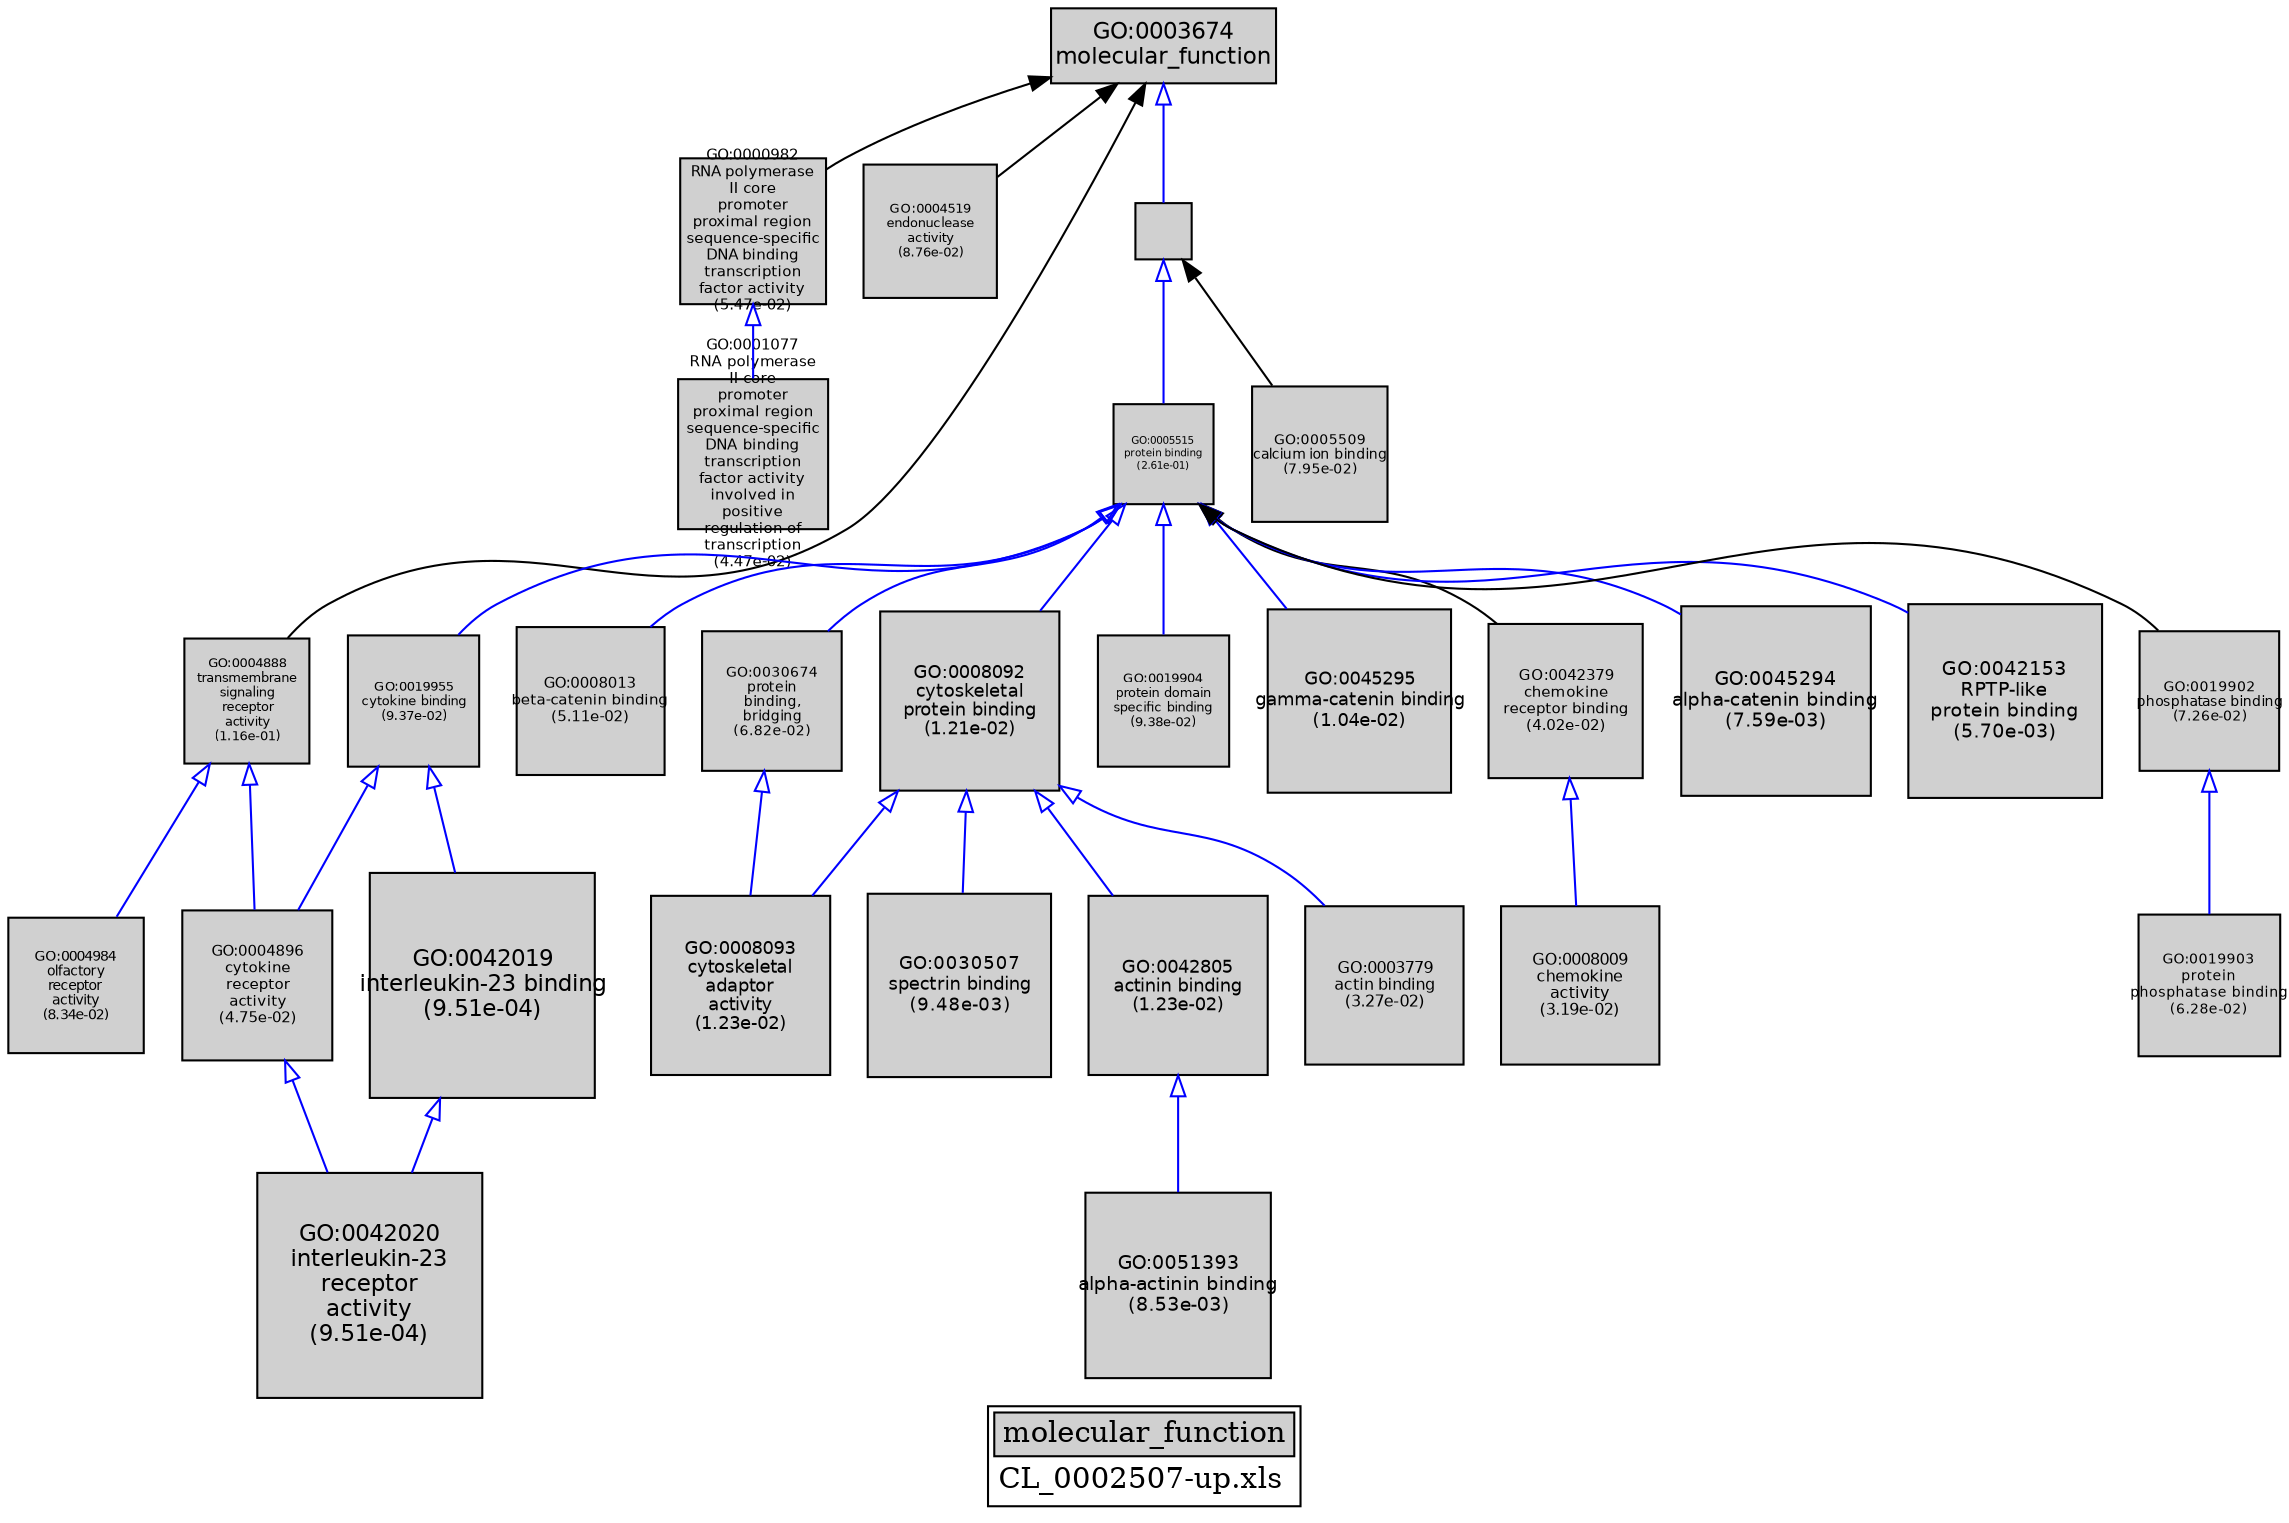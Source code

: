 digraph "molecular_function" {
graph [ bgcolor = "#FFFFFF", label = <<TABLE COLOR="black" BGCOLOR="white"><TR><TD COLSPAN="2" BGCOLOR="#D0D0D0"><FONT COLOR="black">molecular_function</FONT></TD></TR><TR><TD BORDER="0">CL_0002507-up.xls</TD></TR></TABLE>> ];
node [ fontname = "Helvetica" ];

subgraph "nodes" {

node [ style = "filled", fixedsize = "true", width = 1, shape = "box", fontsize = 9, fillcolor = "#D0D0D0", fontcolor = "black", color = "black" ];

"GO:0001077" [ URL = "#GO:0001077", label = <<TABLE BORDER="0"><TR><TD>GO:0001077<BR/>RNA polymerase<BR/>II core<BR/>promoter<BR/>proximal region<BR/>sequence-specific<BR/>DNA binding<BR/>transcription<BR/>factor activity<BR/>involved in<BR/>positive<BR/>regulation of<BR/>transcription<BR/>(4.47e-02)</TD></TR></TABLE>>, width = 1.00514618327, shape = "box", fontsize = 7.23705251952, height = 1.00514618327 ];
"GO:0008013" [ URL = "#GO:0008013", label = <<TABLE BORDER="0"><TR><TD>GO:0008013<BR/>beta-catenin binding<BR/>(5.11e-02)</TD></TR></TABLE>>, width = 0.983606217074, shape = "box", fontsize = 7.08196476293, height = 0.983606217074 ];
"GO:0008093" [ URL = "#GO:0008093", label = <<TABLE BORDER="0"><TR><TD>GO:0008093<BR/>cytoskeletal<BR/>adaptor<BR/>activity<BR/>(1.23e-02)</TD></TR></TABLE>>, width = 1.19411404946, shape = "box", fontsize = 8.5976211561, height = 1.19411404946 ];
"GO:0008092" [ URL = "#GO:0008092", label = <<TABLE BORDER="0"><TR><TD>GO:0008092<BR/>cytoskeletal<BR/>protein binding<BR/>(1.21e-02)</TD></TR></TABLE>>, width = 1.19604355092, shape = "box", fontsize = 8.61151356662, height = 1.19604355092 ];
"GO:0030674" [ URL = "#GO:0030674", label = <<TABLE BORDER="0"><TR><TD>GO:0030674<BR/>protein<BR/>binding,<BR/>bridging<BR/>(6.82e-02)</TD></TR></TABLE>>, width = 0.935217871272, shape = "box", fontsize = 6.73356867316, height = 0.935217871272 ];
"GO:0004984" [ URL = "#GO:0004984", label = <<TABLE BORDER="0"><TR><TD>GO:0004984<BR/>olfactory<BR/>receptor<BR/>activity<BR/>(8.34e-02)</TD></TR></TABLE>>, width = 0.899895815436, shape = "box", fontsize = 6.47924987114, height = 0.899895815436 ];
"GO:0005509" [ URL = "#GO:0005509", label = <<TABLE BORDER="0"><TR><TD>GO:0005509<BR/>calcium ion binding<BR/>(7.95e-02)</TD></TR></TABLE>>, width = 0.908298467663, shape = "box", fontsize = 6.53974896717, height = 0.908298467663 ];
"GO:0004896" [ URL = "#GO:0004896", label = <<TABLE BORDER="0"><TR><TD>GO:0004896<BR/>cytokine<BR/>receptor<BR/>activity<BR/>(4.75e-02)</TD></TR></TABLE>>, width = 0.995602910743, shape = "box", fontsize = 7.16834095735, height = 0.995602910743 ];
"GO:0019904" [ URL = "#GO:0019904", label = <<TABLE BORDER="0"><TR><TD>GO:0019904<BR/>protein domain<BR/>specific binding<BR/>(9.38e-02)</TD></TR></TABLE>>, width = 0.878633192754, shape = "box", fontsize = 6.32615898783, height = 0.878633192754 ];
"GO:0004519" [ URL = "#GO:0004519", label = <<TABLE BORDER="0"><TR><TD>GO:0004519<BR/>endonuclease<BR/>activity<BR/>(8.76e-02)</TD></TR></TABLE>>, width = 0.891030854232, shape = "box", fontsize = 6.41542215047, height = 0.891030854232 ];
"GO:0051393" [ URL = "#GO:0051393", label = <<TABLE BORDER="0"><TR><TD>GO:0051393<BR/>alpha-actinin binding<BR/>(8.53e-03)</TD></TR></TABLE>>, width = 1.24246956669, shape = "box", fontsize = 8.94578088019, height = 1.24246956669 ];
"GO:0008009" [ URL = "#GO:0008009", label = <<TABLE BORDER="0"><TR><TD>GO:0008009<BR/>chemokine<BR/>activity<BR/>(3.19e-02)</TD></TR></TABLE>>, width = 1.0579972829, shape = "box", fontsize = 7.61758043687, height = 1.0579972829 ];
"GO:0019903" [ URL = "#GO:0019903", label = <<TABLE BORDER="0"><TR><TD>GO:0019903<BR/>protein<BR/>phosphatase binding<BR/>(6.28e-02)</TD></TR></TABLE>>, width = 0.949214745766, shape = "box", fontsize = 6.83434616951, height = 0.949214745766 ];
"GO:0019955" [ URL = "#GO:0019955", label = <<TABLE BORDER="0"><TR><TD>GO:0019955<BR/>cytokine binding<BR/>(9.37e-02)</TD></TR></TABLE>>, width = 0.878784576516, shape = "box", fontsize = 6.32724895092, height = 0.878784576516 ];
"GO:0004888" [ URL = "#GO:0004888", label = <<TABLE BORDER="0"><TR><TD>GO:0004888<BR/>transmembrane<BR/>signaling<BR/>receptor<BR/>activity<BR/>(1.16e-01)</TD></TR></TABLE>>, width = 0.839524268101, shape = "box", fontsize = 6.04457473033, height = 0.839524268101 ];
"GO:0030507" [ URL = "#GO:0030507", label = <<TABLE BORDER="0"><TR><TD>GO:0030507<BR/>spectrin binding<BR/>(9.48e-03)</TD></TR></TABLE>>, width = 1.22880081619, shape = "box", fontsize = 8.84736587654, height = 1.22880081619 ];
"GO:0045295" [ URL = "#GO:0045295", label = <<TABLE BORDER="0"><TR><TD>GO:0045295<BR/>gamma-catenin binding<BR/>(1.04e-02)</TD></TR></TABLE>>, width = 1.21630917424, shape = "box", fontsize = 8.75742605456, height = 1.21630917424 ];
"GO:0042805" [ URL = "#GO:0042805", label = <<TABLE BORDER="0"><TR><TD>GO:0042805<BR/>actinin binding<BR/>(1.23e-02)</TD></TR></TABLE>>, width = 1.19411404946, shape = "box", fontsize = 8.5976211561, height = 1.19411404946 ];
"GO:0003674" [ URL = "#GO:0003674", label = <<TABLE BORDER="0"><TR><TD>GO:0003674<BR/>molecular_function</TD></TR></TABLE>>, width = 1.5, shape = "box", fontsize = 10.8 ];
"GO:0003779" [ URL = "#GO:0003779", label = <<TABLE BORDER="0"><TR><TD>GO:0003779<BR/>actin binding<BR/>(3.27e-02)</TD></TR></TABLE>>, width = 1.05427558042, shape = "box", fontsize = 7.59078417901, height = 1.05427558042 ];
"GO:0000982" [ URL = "#GO:0000982", label = <<TABLE BORDER="0"><TR><TD>GO:0000982<BR/>RNA polymerase<BR/>II core<BR/>promoter<BR/>proximal region<BR/>sequence-specific<BR/>DNA binding<BR/>transcription<BR/>factor activity<BR/>(5.47e-02)</TD></TR></TABLE>>, width = 0.972339657972, shape = "box", fontsize = 7.0008455374, height = 0.972339657972 ];
"GO:0042379" [ URL = "#GO:0042379", label = <<TABLE BORDER="0"><TR><TD>GO:0042379<BR/>chemokine<BR/>receptor binding<BR/>(4.02e-02)</TD></TR></TABLE>>, width = 1.02226515601, shape = "box", fontsize = 7.36030912324, height = 1.02226515601 ];
"GO:0005515" [ URL = "#GO:0005515", label = <<TABLE BORDER="0"><TR><TD>GO:0005515<BR/>protein binding<BR/>(2.61e-01)</TD></TR></TABLE>>, width = 0.665249180333, shape = "box", fontsize = 5.0, height = 0.665249180333 ];
"GO:0045294" [ URL = "#GO:0045294", label = <<TABLE BORDER="0"><TR><TD>GO:0045294<BR/>alpha-catenin binding<BR/>(7.59e-03)</TD></TR></TABLE>>, width = 1.25758072442, shape = "box", fontsize = 9.05458121584, height = 1.25758072442 ];
"GO:0042019" [ URL = "#GO:0042019", label = <<TABLE BORDER="0"><TR><TD>GO:0042019<BR/>interleukin-23 binding<BR/>(9.51e-04)</TD></TR></TABLE>>, width = 1.5, shape = "box", fontsize = 10.8, height = 1.5 ];
"GO:0005488" [ URL = "#GO:0005488", label = "", width = 0.37077929017, shape = "box", height = 0.37077929017 ];
"GO:0042153" [ URL = "#GO:0042153", label = <<TABLE BORDER="0"><TR><TD>GO:0042153<BR/>RPTP-like<BR/>protein binding<BR/>(5.70e-03)</TD></TR></TABLE>>, width = 1.29377182785, shape = "box", fontsize = 9.31515716052, height = 1.29377182785 ];
"GO:0019902" [ URL = "#GO:0019902", label = <<TABLE BORDER="0"><TR><TD>GO:0019902<BR/>phosphatase binding<BR/>(7.26e-02)</TD></TR></TABLE>>, width = 0.92427701976, shape = "box", fontsize = 6.65479454228, height = 0.92427701976 ];
"GO:0042020" [ URL = "#GO:0042020", label = <<TABLE BORDER="0"><TR><TD>GO:0042020<BR/>interleukin-23<BR/>receptor<BR/>activity<BR/>(9.51e-04)</TD></TR></TABLE>>, width = 1.5, shape = "box", fontsize = 10.8, height = 1.5 ];
}
subgraph "edges" {


edge [ dir = "back", weight = 1 ];
subgraph "regulates" {


edge [ color = "cyan", arrowtail = "none" ];
subgraph "positive" {


edge [ color = "green", arrowtail = "vee" ];
}
subgraph "negative" {


edge [ color = "red", arrowtail = "tee" ];
}
}
subgraph "part_of" {


edge [ color = "purple", arrowtail = "diamond", weight = 2.5 ];
}
subgraph "is_a" {


edge [ color = "blue", arrowtail = "empty", weight = 5.0 ];
"GO:0019955" -> "GO:0042019";
"GO:0005515" -> "GO:0008013";
"GO:0019955" -> "GO:0004896";
"GO:0005515" -> "GO:0019955";
"GO:0005515" -> "GO:0045294";
"GO:0005515" -> "GO:0019904";
"GO:0005488" -> "GO:0005515";
"GO:0042019" -> "GO:0042020";
"GO:0003674" -> "GO:0005488";
"GO:0004888" -> "GO:0004984";
"GO:0008092" -> "GO:0008093";
"GO:0005515" -> "GO:0045295";
"GO:0042805" -> "GO:0051393";
"GO:0004896" -> "GO:0042020";
"GO:0004888" -> "GO:0004896";
"GO:0005515" -> "GO:0030674";
"GO:0000982" -> "GO:0001077";
"GO:0042379" -> "GO:0008009";
"GO:0019902" -> "GO:0019903";
"GO:0008092" -> "GO:0003779";
"GO:0030674" -> "GO:0008093";
"GO:0005515" -> "GO:0042153";
"GO:0008092" -> "GO:0030507";
"GO:0005515" -> "GO:0008092";
"GO:0008092" -> "GO:0042805";
}
"GO:0005488" -> "GO:0005509";
"GO:0003674" -> "GO:0004519";
"GO:0003674" -> "GO:0000982";
"GO:0003674" -> "GO:0004888";
"GO:0005515" -> "GO:0019902";
"GO:0005515" -> "GO:0042379";
}
}
